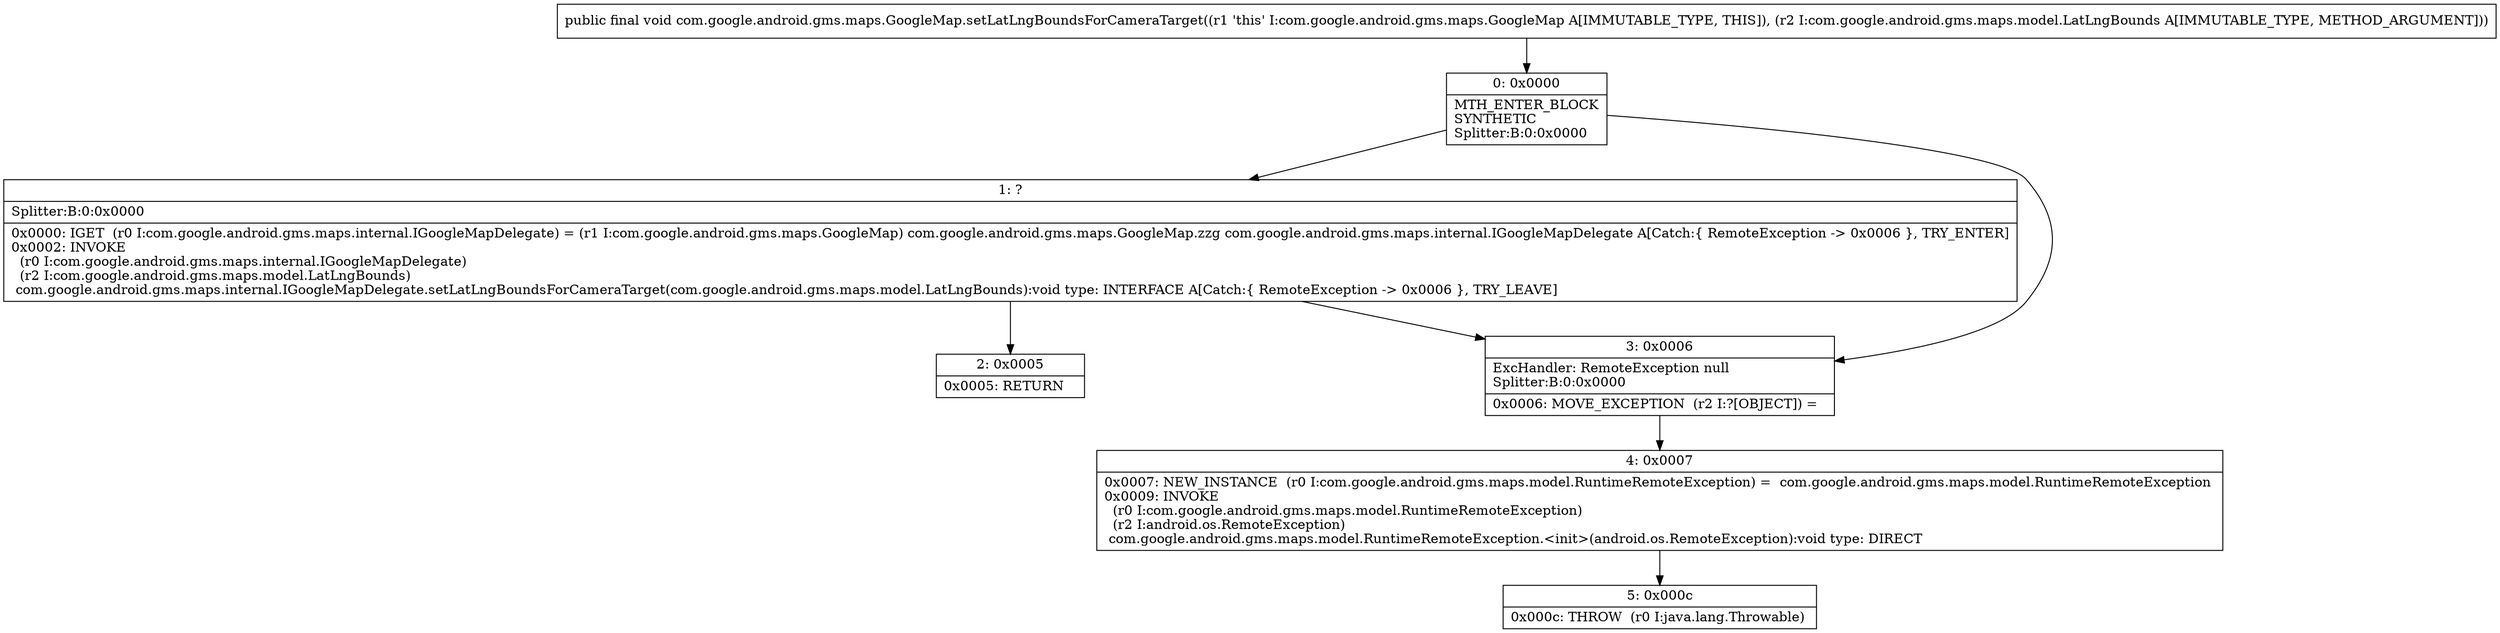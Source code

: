 digraph "CFG forcom.google.android.gms.maps.GoogleMap.setLatLngBoundsForCameraTarget(Lcom\/google\/android\/gms\/maps\/model\/LatLngBounds;)V" {
Node_0 [shape=record,label="{0\:\ 0x0000|MTH_ENTER_BLOCK\lSYNTHETIC\lSplitter:B:0:0x0000\l}"];
Node_1 [shape=record,label="{1\:\ ?|Splitter:B:0:0x0000\l|0x0000: IGET  (r0 I:com.google.android.gms.maps.internal.IGoogleMapDelegate) = (r1 I:com.google.android.gms.maps.GoogleMap) com.google.android.gms.maps.GoogleMap.zzg com.google.android.gms.maps.internal.IGoogleMapDelegate A[Catch:\{ RemoteException \-\> 0x0006 \}, TRY_ENTER]\l0x0002: INVOKE  \l  (r0 I:com.google.android.gms.maps.internal.IGoogleMapDelegate)\l  (r2 I:com.google.android.gms.maps.model.LatLngBounds)\l com.google.android.gms.maps.internal.IGoogleMapDelegate.setLatLngBoundsForCameraTarget(com.google.android.gms.maps.model.LatLngBounds):void type: INTERFACE A[Catch:\{ RemoteException \-\> 0x0006 \}, TRY_LEAVE]\l}"];
Node_2 [shape=record,label="{2\:\ 0x0005|0x0005: RETURN   \l}"];
Node_3 [shape=record,label="{3\:\ 0x0006|ExcHandler: RemoteException null\lSplitter:B:0:0x0000\l|0x0006: MOVE_EXCEPTION  (r2 I:?[OBJECT]) =  \l}"];
Node_4 [shape=record,label="{4\:\ 0x0007|0x0007: NEW_INSTANCE  (r0 I:com.google.android.gms.maps.model.RuntimeRemoteException) =  com.google.android.gms.maps.model.RuntimeRemoteException \l0x0009: INVOKE  \l  (r0 I:com.google.android.gms.maps.model.RuntimeRemoteException)\l  (r2 I:android.os.RemoteException)\l com.google.android.gms.maps.model.RuntimeRemoteException.\<init\>(android.os.RemoteException):void type: DIRECT \l}"];
Node_5 [shape=record,label="{5\:\ 0x000c|0x000c: THROW  (r0 I:java.lang.Throwable) \l}"];
MethodNode[shape=record,label="{public final void com.google.android.gms.maps.GoogleMap.setLatLngBoundsForCameraTarget((r1 'this' I:com.google.android.gms.maps.GoogleMap A[IMMUTABLE_TYPE, THIS]), (r2 I:com.google.android.gms.maps.model.LatLngBounds A[IMMUTABLE_TYPE, METHOD_ARGUMENT])) }"];
MethodNode -> Node_0;
Node_0 -> Node_1;
Node_0 -> Node_3;
Node_1 -> Node_2;
Node_1 -> Node_3;
Node_3 -> Node_4;
Node_4 -> Node_5;
}

